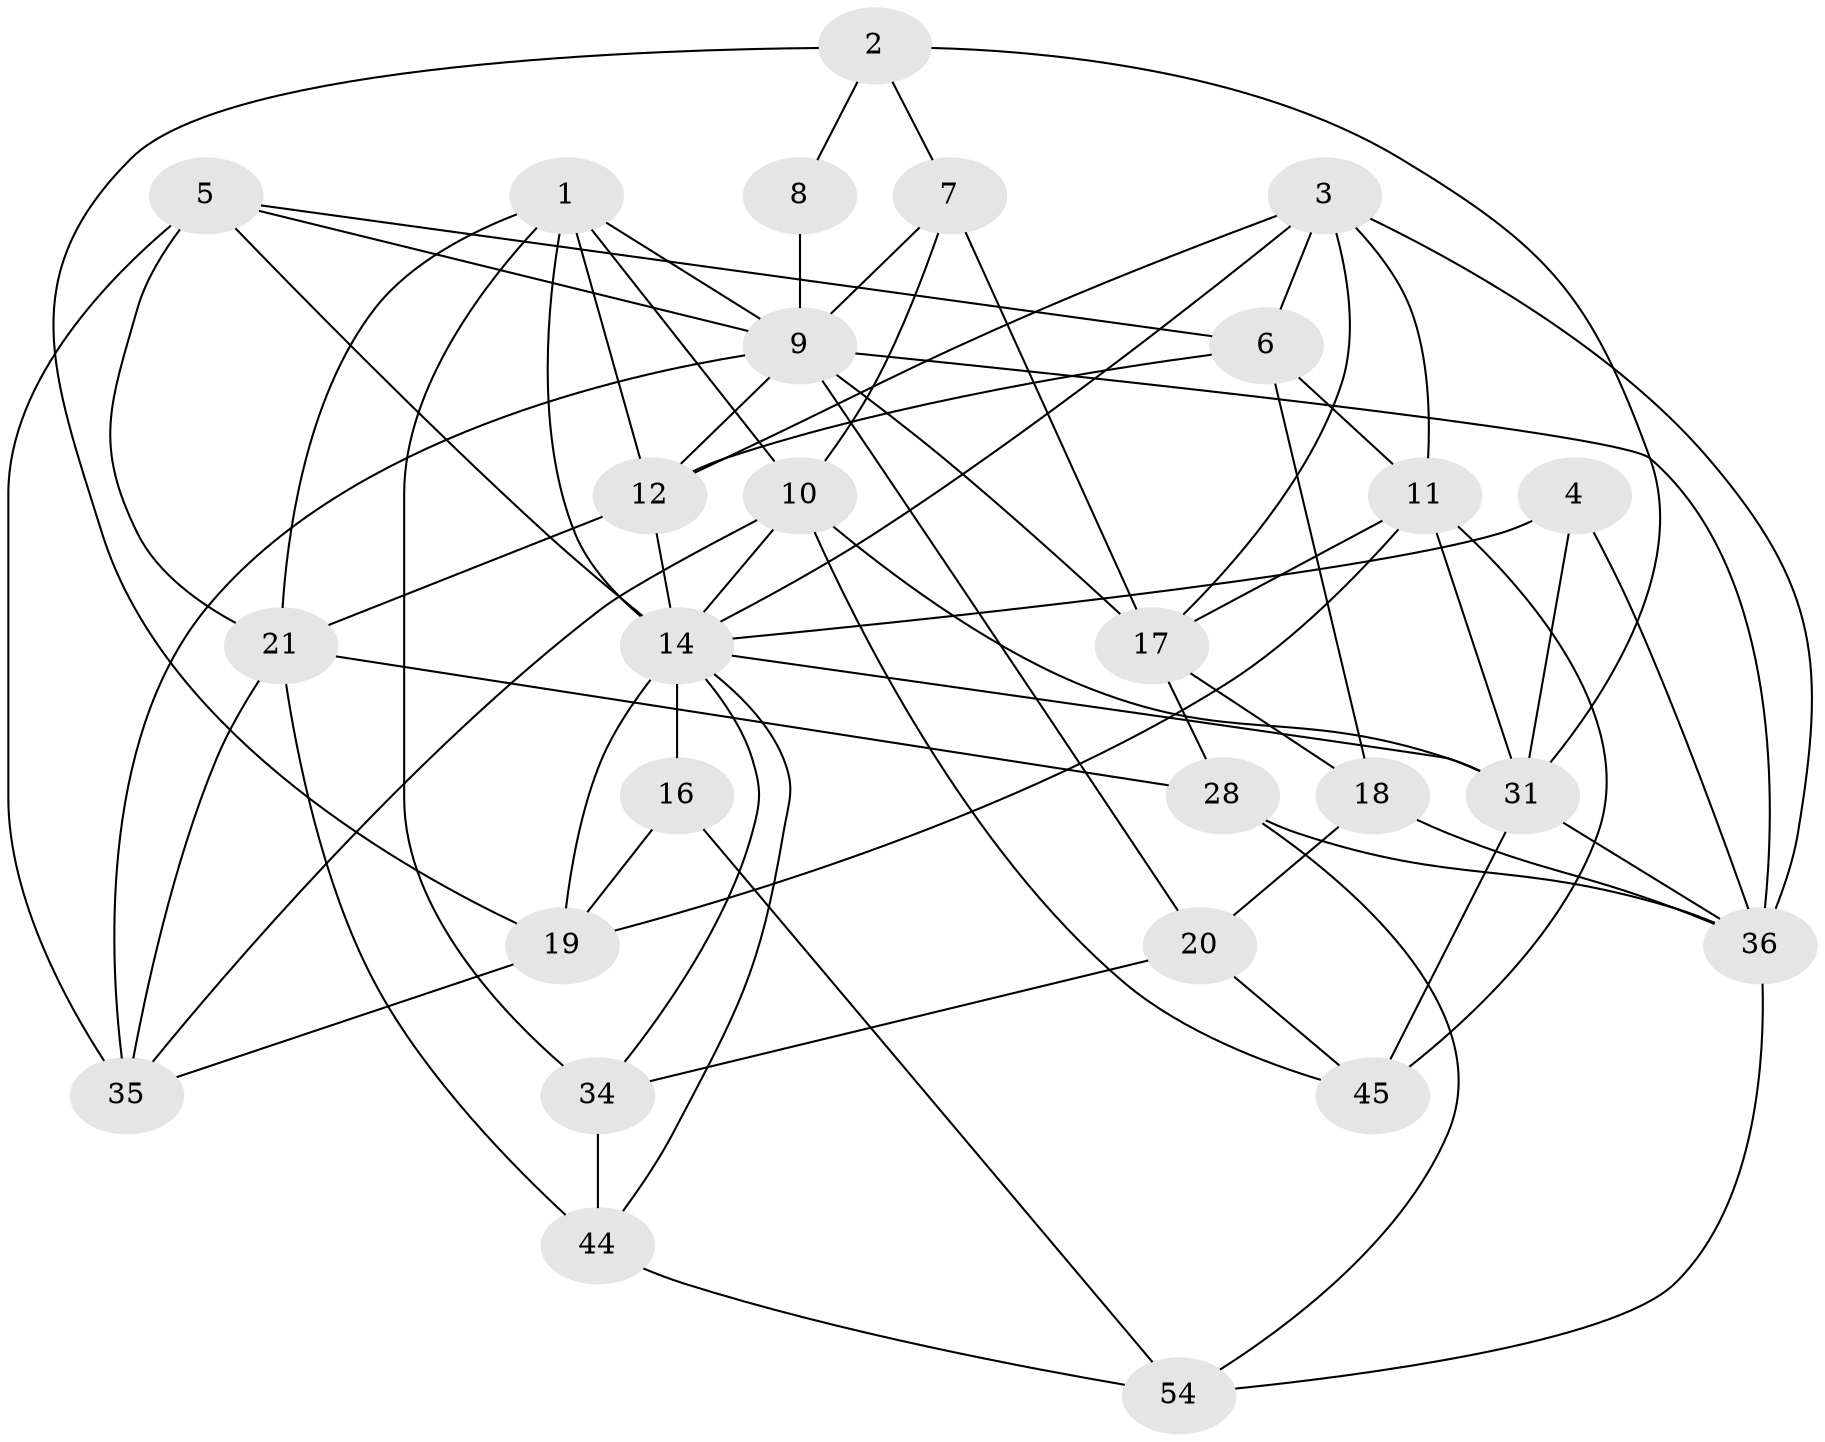 // original degree distribution, {4: 1.0}
// Generated by graph-tools (version 1.1) at 2025/16/03/09/25 04:16:21]
// undirected, 27 vertices, 70 edges
graph export_dot {
graph [start="1"]
  node [color=gray90,style=filled];
  1 [super="+26"];
  2 [super="+27"];
  3 [super="+32"];
  4;
  5 [super="+13"];
  6 [super="+15"];
  7;
  8;
  9 [super="+22"];
  10 [super="+24"];
  11 [super="+40"];
  12 [super="+50+23"];
  14 [super="+47+43+41+29"];
  16;
  17 [super="+30"];
  18;
  19 [super="+42"];
  20;
  21 [super="+33"];
  28;
  31 [super="+51"];
  34;
  35 [super="+37"];
  36 [super="+38"];
  44;
  45;
  54;
  1 -- 34;
  1 -- 21;
  1 -- 10;
  1 -- 14 [weight=2];
  1 -- 12 [weight=2];
  1 -- 9;
  2 -- 19;
  2 -- 8 [weight=2];
  2 -- 31 [weight=2];
  2 -- 7;
  3 -- 11;
  3 -- 36;
  3 -- 12;
  3 -- 14;
  3 -- 6;
  3 -- 17;
  4 -- 36 [weight=2];
  4 -- 14;
  4 -- 31;
  5 -- 35 [weight=2];
  5 -- 9;
  5 -- 21;
  5 -- 6;
  5 -- 14;
  6 -- 12 [weight=2];
  6 -- 11;
  6 -- 18;
  7 -- 10;
  7 -- 9;
  7 -- 17;
  8 -- 9 [weight=2];
  9 -- 20;
  9 -- 36;
  9 -- 17;
  9 -- 35;
  9 -- 12;
  10 -- 35;
  10 -- 45;
  10 -- 14;
  10 -- 31;
  11 -- 45;
  11 -- 17;
  11 -- 31;
  11 -- 19;
  12 -- 21;
  12 -- 14;
  14 -- 16 [weight=2];
  14 -- 44;
  14 -- 34;
  14 -- 19 [weight=2];
  14 -- 31;
  16 -- 54;
  16 -- 19;
  17 -- 18;
  17 -- 28;
  18 -- 20;
  18 -- 36;
  19 -- 35;
  20 -- 34;
  20 -- 45;
  21 -- 44;
  21 -- 28;
  21 -- 35;
  28 -- 54;
  28 -- 36;
  31 -- 45;
  31 -- 36;
  34 -- 44;
  36 -- 54;
  44 -- 54;
}
